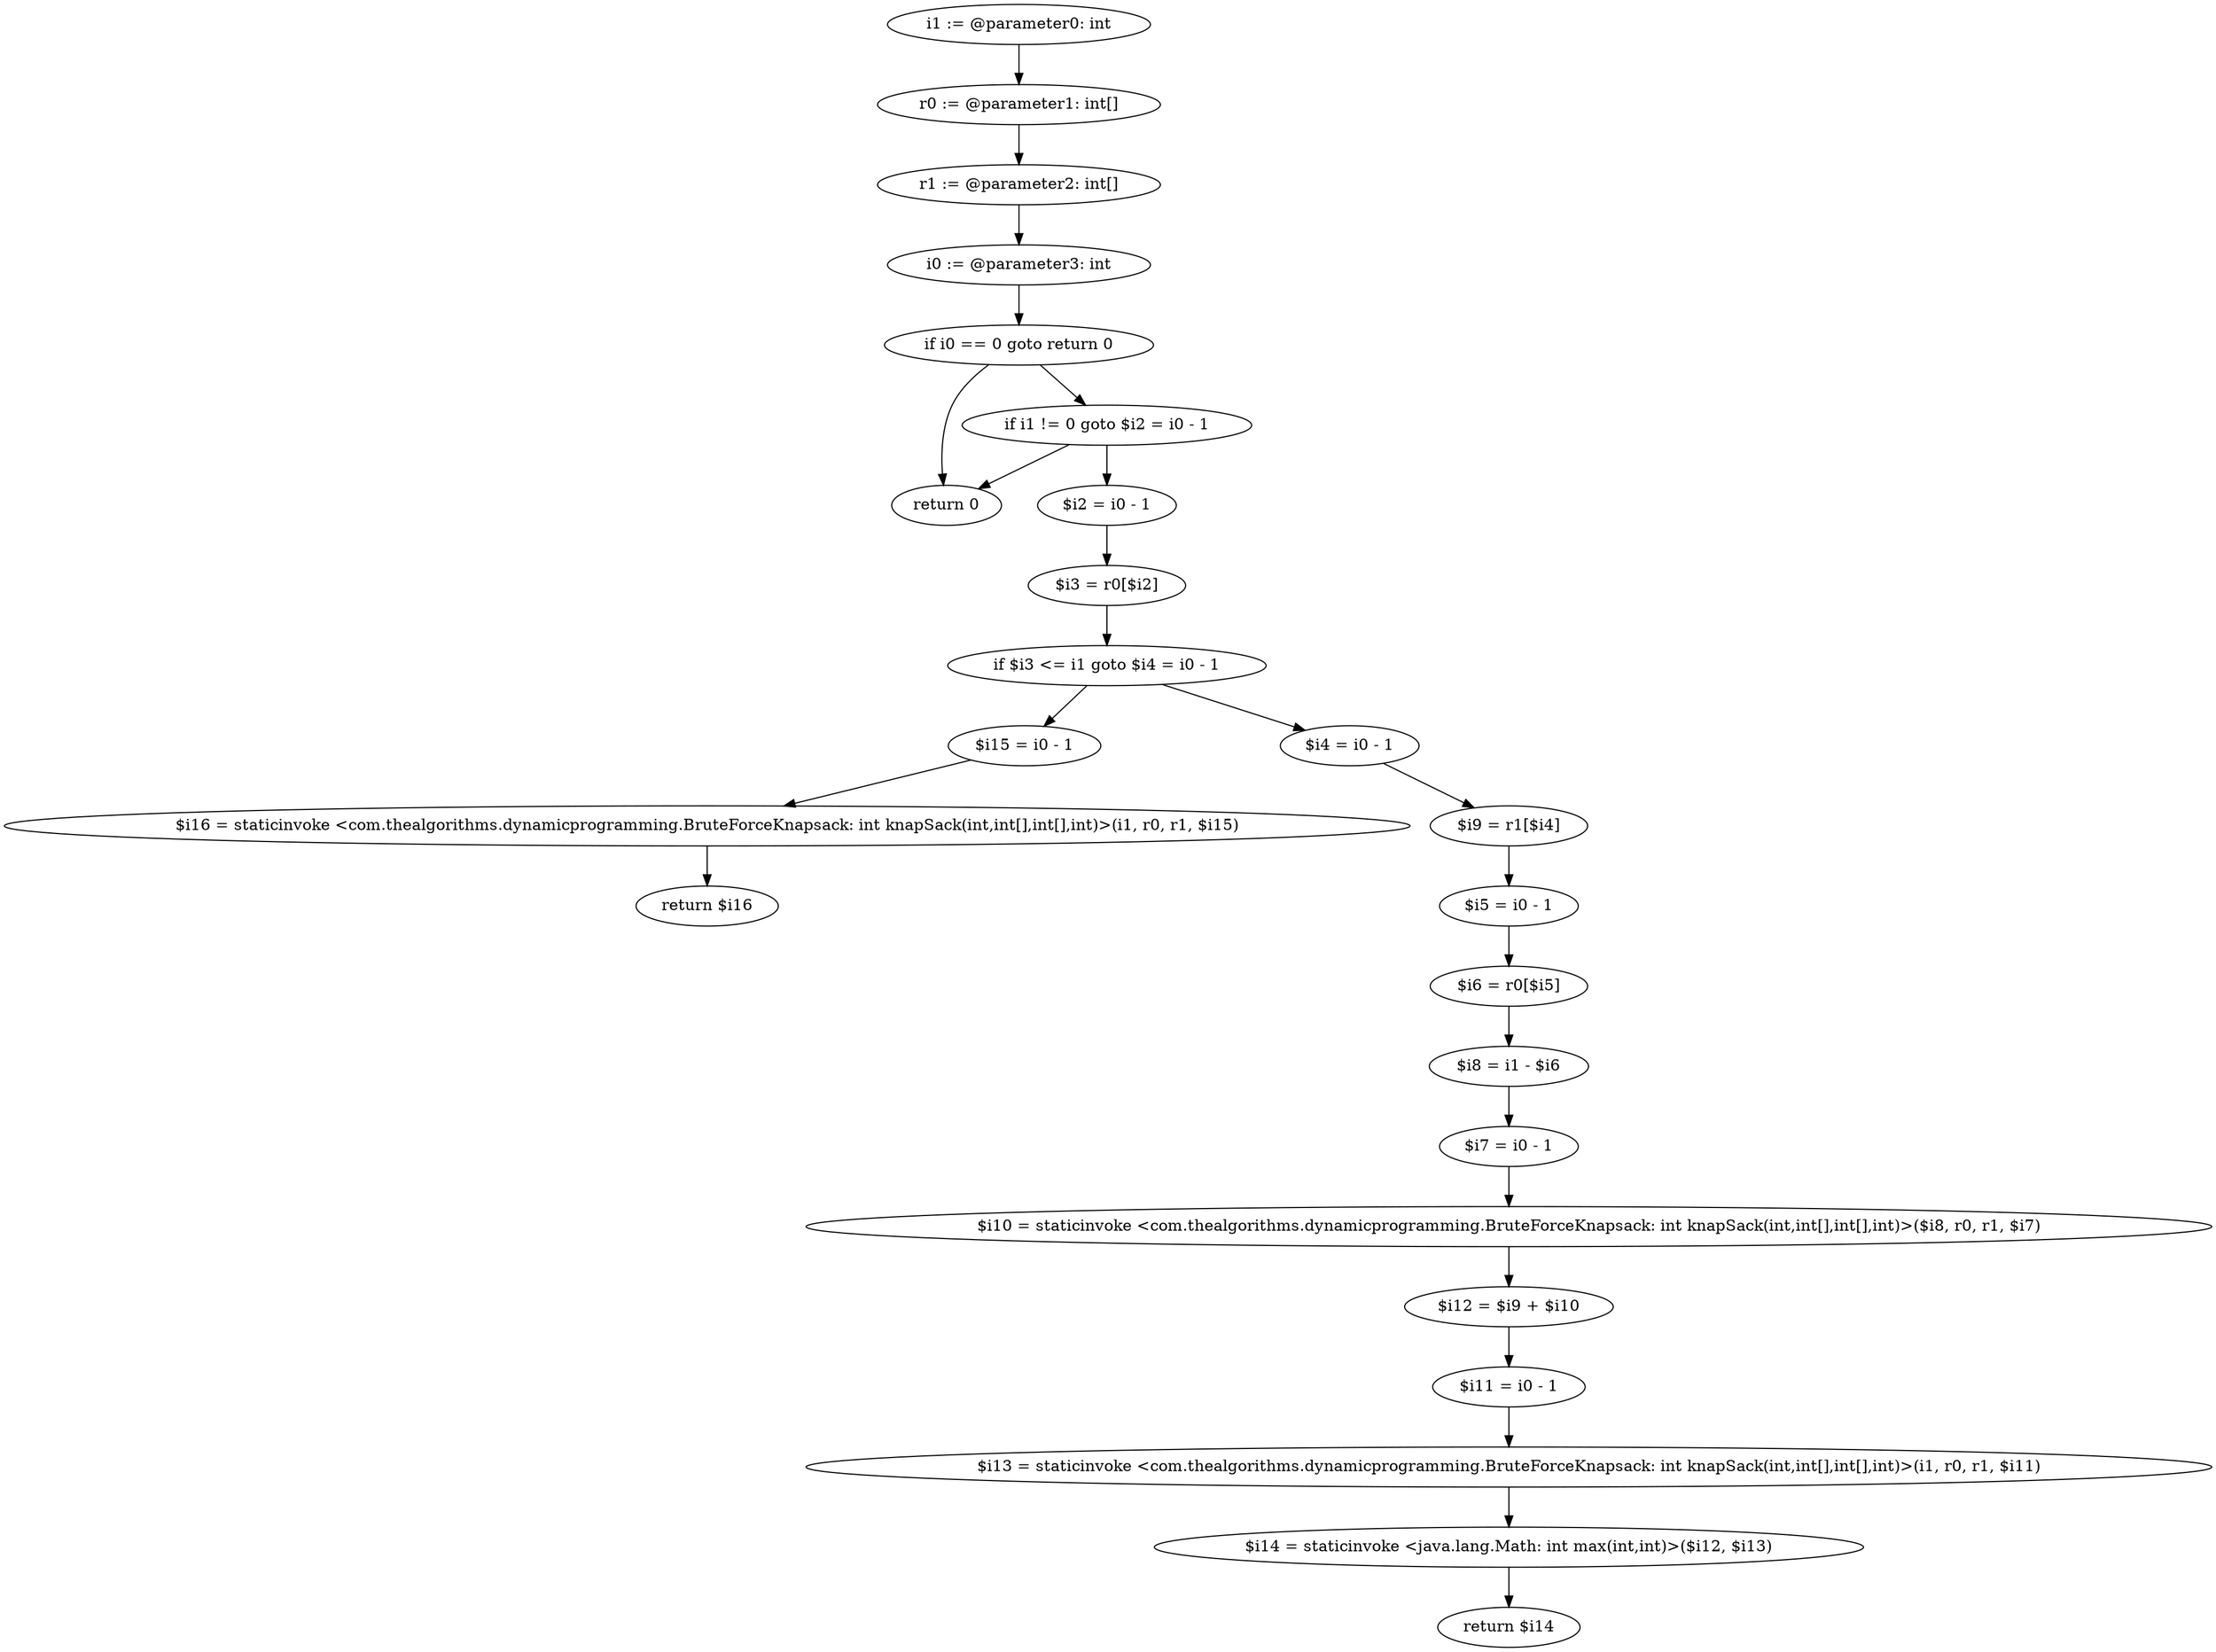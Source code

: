 digraph "unitGraph" {
    "i1 := @parameter0: int"
    "r0 := @parameter1: int[]"
    "r1 := @parameter2: int[]"
    "i0 := @parameter3: int"
    "if i0 == 0 goto return 0"
    "if i1 != 0 goto $i2 = i0 - 1"
    "return 0"
    "$i2 = i0 - 1"
    "$i3 = r0[$i2]"
    "if $i3 <= i1 goto $i4 = i0 - 1"
    "$i15 = i0 - 1"
    "$i16 = staticinvoke <com.thealgorithms.dynamicprogramming.BruteForceKnapsack: int knapSack(int,int[],int[],int)>(i1, r0, r1, $i15)"
    "return $i16"
    "$i4 = i0 - 1"
    "$i9 = r1[$i4]"
    "$i5 = i0 - 1"
    "$i6 = r0[$i5]"
    "$i8 = i1 - $i6"
    "$i7 = i0 - 1"
    "$i10 = staticinvoke <com.thealgorithms.dynamicprogramming.BruteForceKnapsack: int knapSack(int,int[],int[],int)>($i8, r0, r1, $i7)"
    "$i12 = $i9 + $i10"
    "$i11 = i0 - 1"
    "$i13 = staticinvoke <com.thealgorithms.dynamicprogramming.BruteForceKnapsack: int knapSack(int,int[],int[],int)>(i1, r0, r1, $i11)"
    "$i14 = staticinvoke <java.lang.Math: int max(int,int)>($i12, $i13)"
    "return $i14"
    "i1 := @parameter0: int"->"r0 := @parameter1: int[]";
    "r0 := @parameter1: int[]"->"r1 := @parameter2: int[]";
    "r1 := @parameter2: int[]"->"i0 := @parameter3: int";
    "i0 := @parameter3: int"->"if i0 == 0 goto return 0";
    "if i0 == 0 goto return 0"->"if i1 != 0 goto $i2 = i0 - 1";
    "if i0 == 0 goto return 0"->"return 0";
    "if i1 != 0 goto $i2 = i0 - 1"->"return 0";
    "if i1 != 0 goto $i2 = i0 - 1"->"$i2 = i0 - 1";
    "$i2 = i0 - 1"->"$i3 = r0[$i2]";
    "$i3 = r0[$i2]"->"if $i3 <= i1 goto $i4 = i0 - 1";
    "if $i3 <= i1 goto $i4 = i0 - 1"->"$i15 = i0 - 1";
    "if $i3 <= i1 goto $i4 = i0 - 1"->"$i4 = i0 - 1";
    "$i15 = i0 - 1"->"$i16 = staticinvoke <com.thealgorithms.dynamicprogramming.BruteForceKnapsack: int knapSack(int,int[],int[],int)>(i1, r0, r1, $i15)";
    "$i16 = staticinvoke <com.thealgorithms.dynamicprogramming.BruteForceKnapsack: int knapSack(int,int[],int[],int)>(i1, r0, r1, $i15)"->"return $i16";
    "$i4 = i0 - 1"->"$i9 = r1[$i4]";
    "$i9 = r1[$i4]"->"$i5 = i0 - 1";
    "$i5 = i0 - 1"->"$i6 = r0[$i5]";
    "$i6 = r0[$i5]"->"$i8 = i1 - $i6";
    "$i8 = i1 - $i6"->"$i7 = i0 - 1";
    "$i7 = i0 - 1"->"$i10 = staticinvoke <com.thealgorithms.dynamicprogramming.BruteForceKnapsack: int knapSack(int,int[],int[],int)>($i8, r0, r1, $i7)";
    "$i10 = staticinvoke <com.thealgorithms.dynamicprogramming.BruteForceKnapsack: int knapSack(int,int[],int[],int)>($i8, r0, r1, $i7)"->"$i12 = $i9 + $i10";
    "$i12 = $i9 + $i10"->"$i11 = i0 - 1";
    "$i11 = i0 - 1"->"$i13 = staticinvoke <com.thealgorithms.dynamicprogramming.BruteForceKnapsack: int knapSack(int,int[],int[],int)>(i1, r0, r1, $i11)";
    "$i13 = staticinvoke <com.thealgorithms.dynamicprogramming.BruteForceKnapsack: int knapSack(int,int[],int[],int)>(i1, r0, r1, $i11)"->"$i14 = staticinvoke <java.lang.Math: int max(int,int)>($i12, $i13)";
    "$i14 = staticinvoke <java.lang.Math: int max(int,int)>($i12, $i13)"->"return $i14";
}
